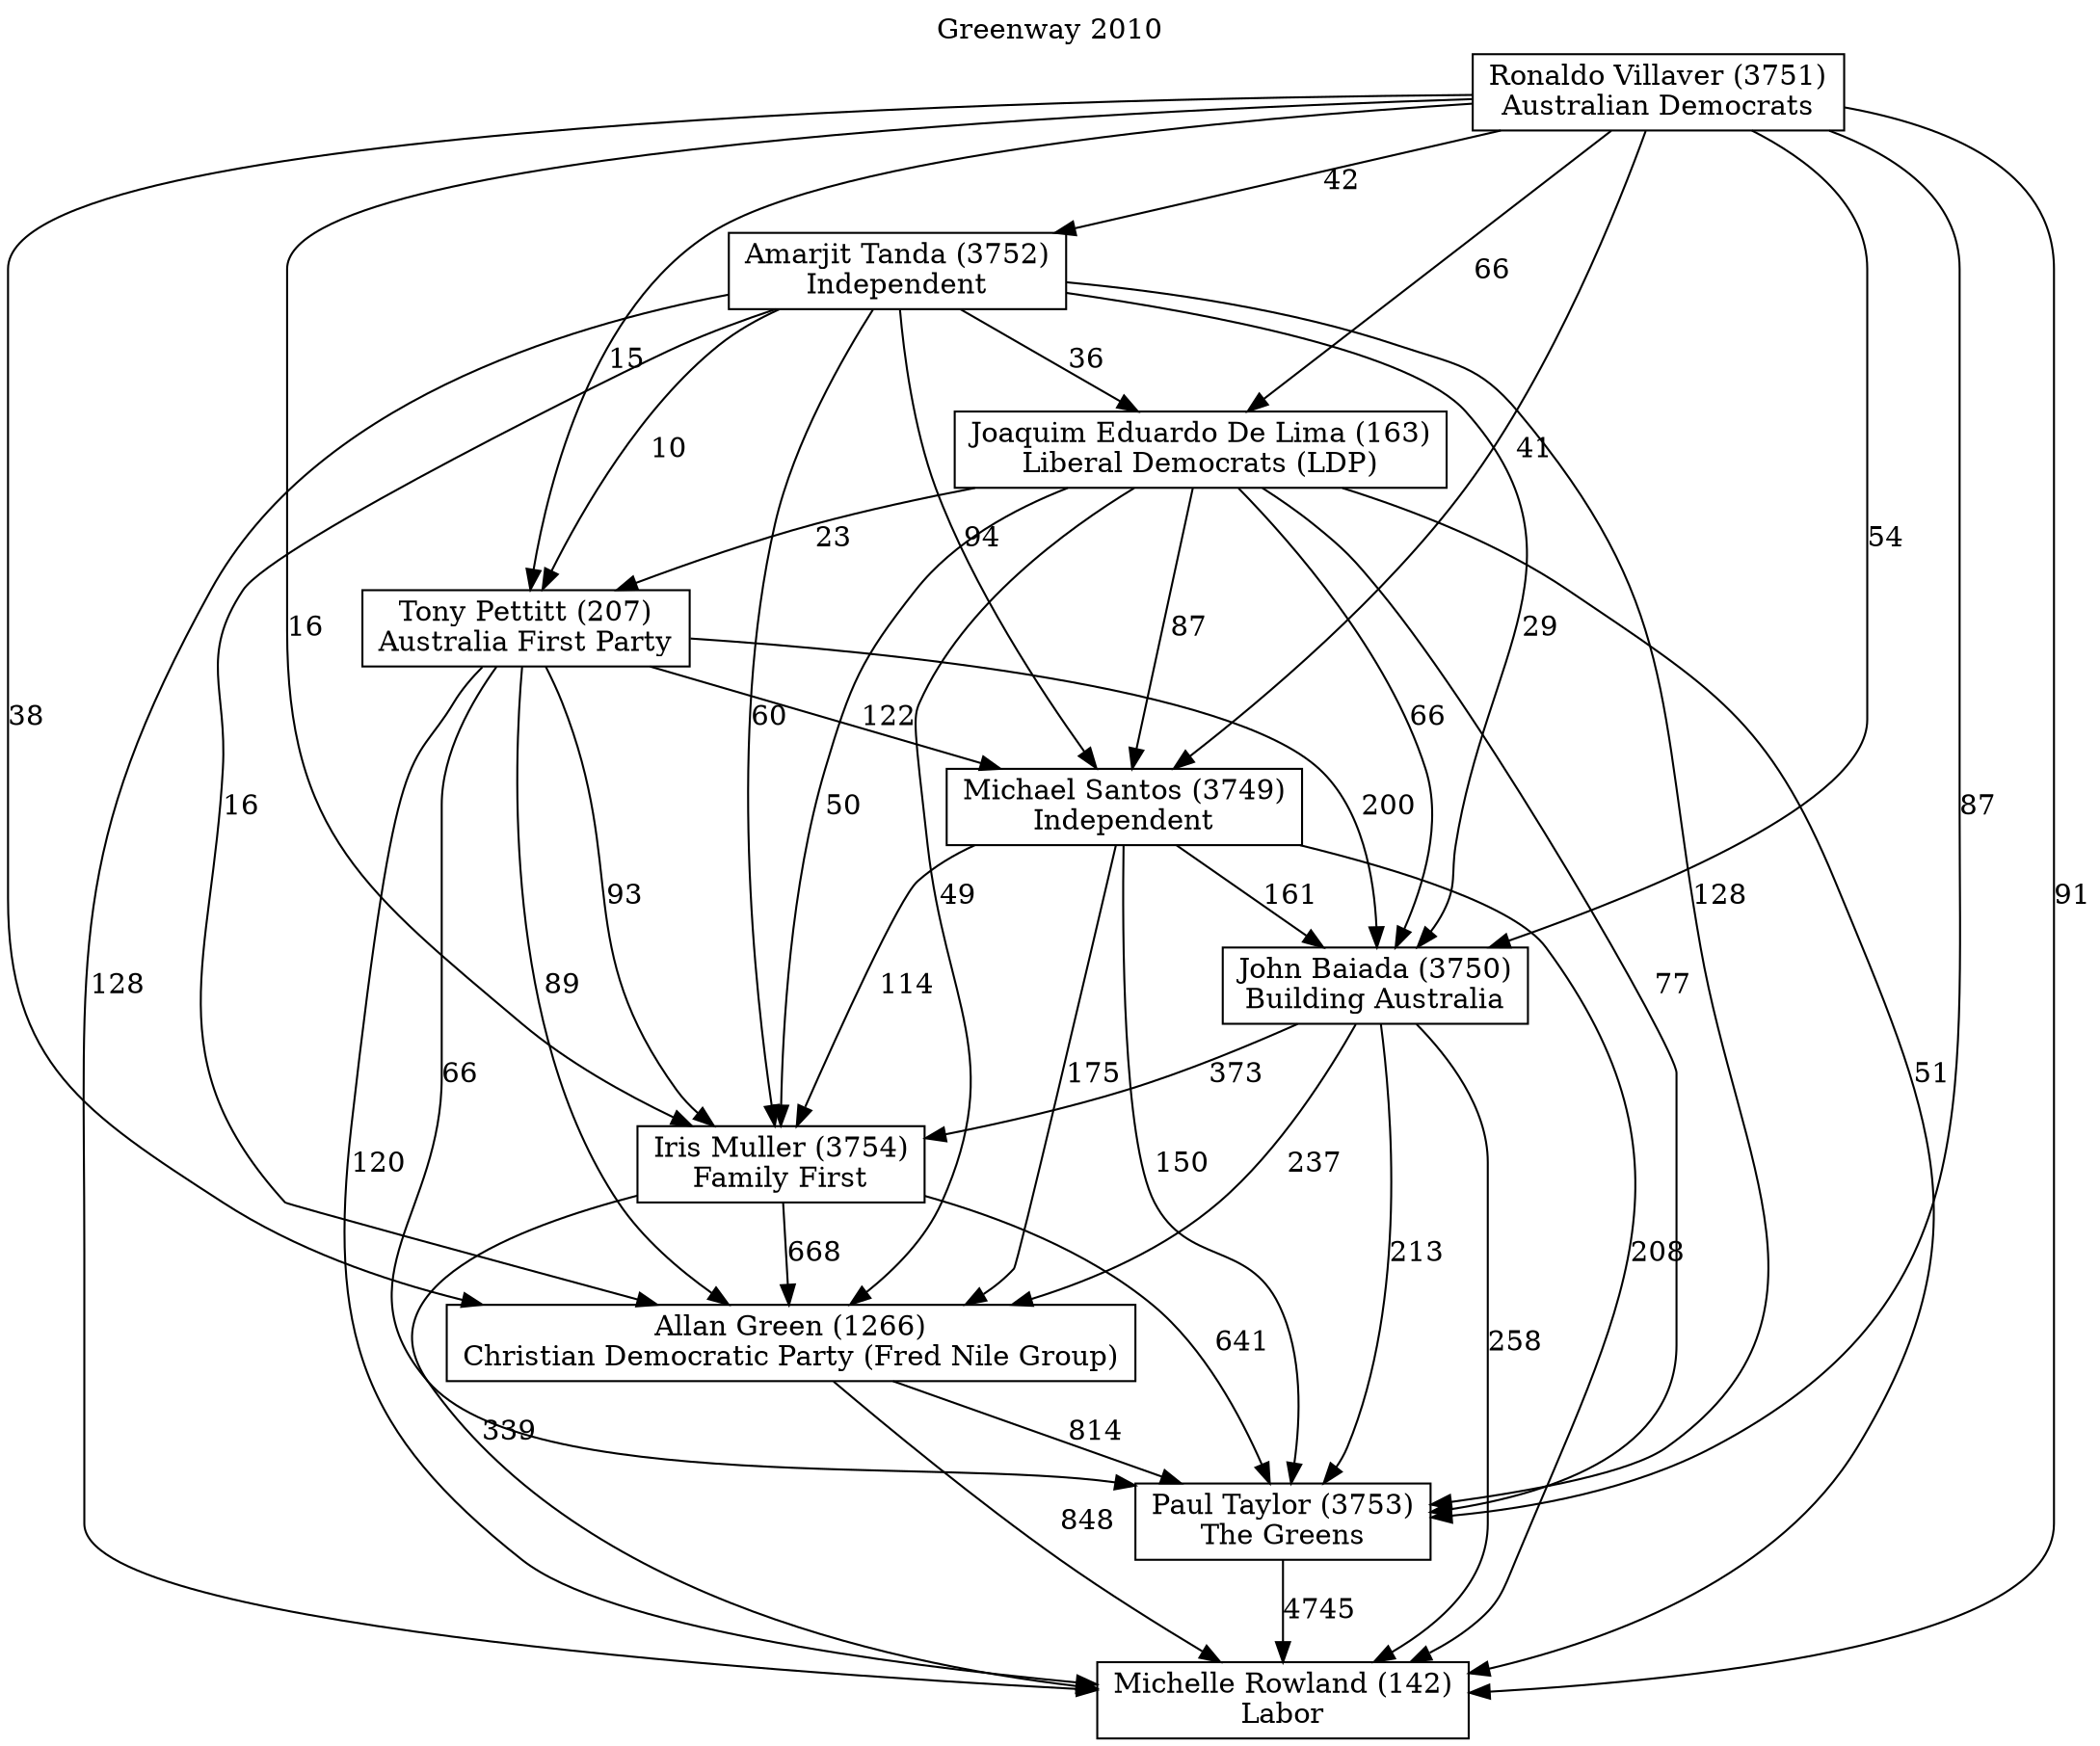 // House preference flow
digraph "Michelle Rowland (142)_Greenway_2010" {
	graph [label="Greenway 2010" labelloc=t mclimit=10]
	node [shape=box]
	"Michelle Rowland (142)" [label="Michelle Rowland (142)
Labor"]
	"Paul Taylor (3753)" [label="Paul Taylor (3753)
The Greens"]
	"Allan Green (1266)" [label="Allan Green (1266)
Christian Democratic Party (Fred Nile Group)"]
	"Iris Muller (3754)" [label="Iris Muller (3754)
Family First"]
	"John Baiada (3750)" [label="John Baiada (3750)
Building Australia"]
	"Michael Santos (3749)" [label="Michael Santos (3749)
Independent"]
	"Tony Pettitt (207)" [label="Tony Pettitt (207)
Australia First Party"]
	"Joaquim Eduardo De Lima (163)" [label="Joaquim Eduardo De Lima (163)
Liberal Democrats (LDP)"]
	"Amarjit Tanda (3752)" [label="Amarjit Tanda (3752)
Independent"]
	"Ronaldo Villaver (3751)" [label="Ronaldo Villaver (3751)
Australian Democrats"]
	"Paul Taylor (3753)" -> "Michelle Rowland (142)" [label=4745]
	"Allan Green (1266)" -> "Paul Taylor (3753)" [label=814]
	"Iris Muller (3754)" -> "Allan Green (1266)" [label=668]
	"John Baiada (3750)" -> "Iris Muller (3754)" [label=373]
	"Michael Santos (3749)" -> "John Baiada (3750)" [label=161]
	"Tony Pettitt (207)" -> "Michael Santos (3749)" [label=122]
	"Joaquim Eduardo De Lima (163)" -> "Tony Pettitt (207)" [label=23]
	"Amarjit Tanda (3752)" -> "Joaquim Eduardo De Lima (163)" [label=36]
	"Ronaldo Villaver (3751)" -> "Amarjit Tanda (3752)" [label=42]
	"Allan Green (1266)" -> "Michelle Rowland (142)" [label=848]
	"Iris Muller (3754)" -> "Michelle Rowland (142)" [label=339]
	"John Baiada (3750)" -> "Michelle Rowland (142)" [label=258]
	"Michael Santos (3749)" -> "Michelle Rowland (142)" [label=208]
	"Tony Pettitt (207)" -> "Michelle Rowland (142)" [label=120]
	"Joaquim Eduardo De Lima (163)" -> "Michelle Rowland (142)" [label=51]
	"Amarjit Tanda (3752)" -> "Michelle Rowland (142)" [label=128]
	"Ronaldo Villaver (3751)" -> "Michelle Rowland (142)" [label=91]
	"Ronaldo Villaver (3751)" -> "Joaquim Eduardo De Lima (163)" [label=66]
	"Amarjit Tanda (3752)" -> "Tony Pettitt (207)" [label=10]
	"Ronaldo Villaver (3751)" -> "Tony Pettitt (207)" [label=15]
	"Joaquim Eduardo De Lima (163)" -> "Michael Santos (3749)" [label=87]
	"Amarjit Tanda (3752)" -> "Michael Santos (3749)" [label=94]
	"Ronaldo Villaver (3751)" -> "Michael Santos (3749)" [label=41]
	"Tony Pettitt (207)" -> "John Baiada (3750)" [label=200]
	"Joaquim Eduardo De Lima (163)" -> "John Baiada (3750)" [label=66]
	"Amarjit Tanda (3752)" -> "John Baiada (3750)" [label=29]
	"Ronaldo Villaver (3751)" -> "John Baiada (3750)" [label=54]
	"Michael Santos (3749)" -> "Iris Muller (3754)" [label=114]
	"Tony Pettitt (207)" -> "Iris Muller (3754)" [label=93]
	"Joaquim Eduardo De Lima (163)" -> "Iris Muller (3754)" [label=50]
	"Amarjit Tanda (3752)" -> "Iris Muller (3754)" [label=60]
	"Ronaldo Villaver (3751)" -> "Iris Muller (3754)" [label=16]
	"John Baiada (3750)" -> "Allan Green (1266)" [label=237]
	"Michael Santos (3749)" -> "Allan Green (1266)" [label=175]
	"Tony Pettitt (207)" -> "Allan Green (1266)" [label=89]
	"Joaquim Eduardo De Lima (163)" -> "Allan Green (1266)" [label=49]
	"Amarjit Tanda (3752)" -> "Allan Green (1266)" [label=16]
	"Ronaldo Villaver (3751)" -> "Allan Green (1266)" [label=38]
	"Iris Muller (3754)" -> "Paul Taylor (3753)" [label=641]
	"John Baiada (3750)" -> "Paul Taylor (3753)" [label=213]
	"Michael Santos (3749)" -> "Paul Taylor (3753)" [label=150]
	"Tony Pettitt (207)" -> "Paul Taylor (3753)" [label=66]
	"Joaquim Eduardo De Lima (163)" -> "Paul Taylor (3753)" [label=77]
	"Amarjit Tanda (3752)" -> "Paul Taylor (3753)" [label=128]
	"Ronaldo Villaver (3751)" -> "Paul Taylor (3753)" [label=87]
}
